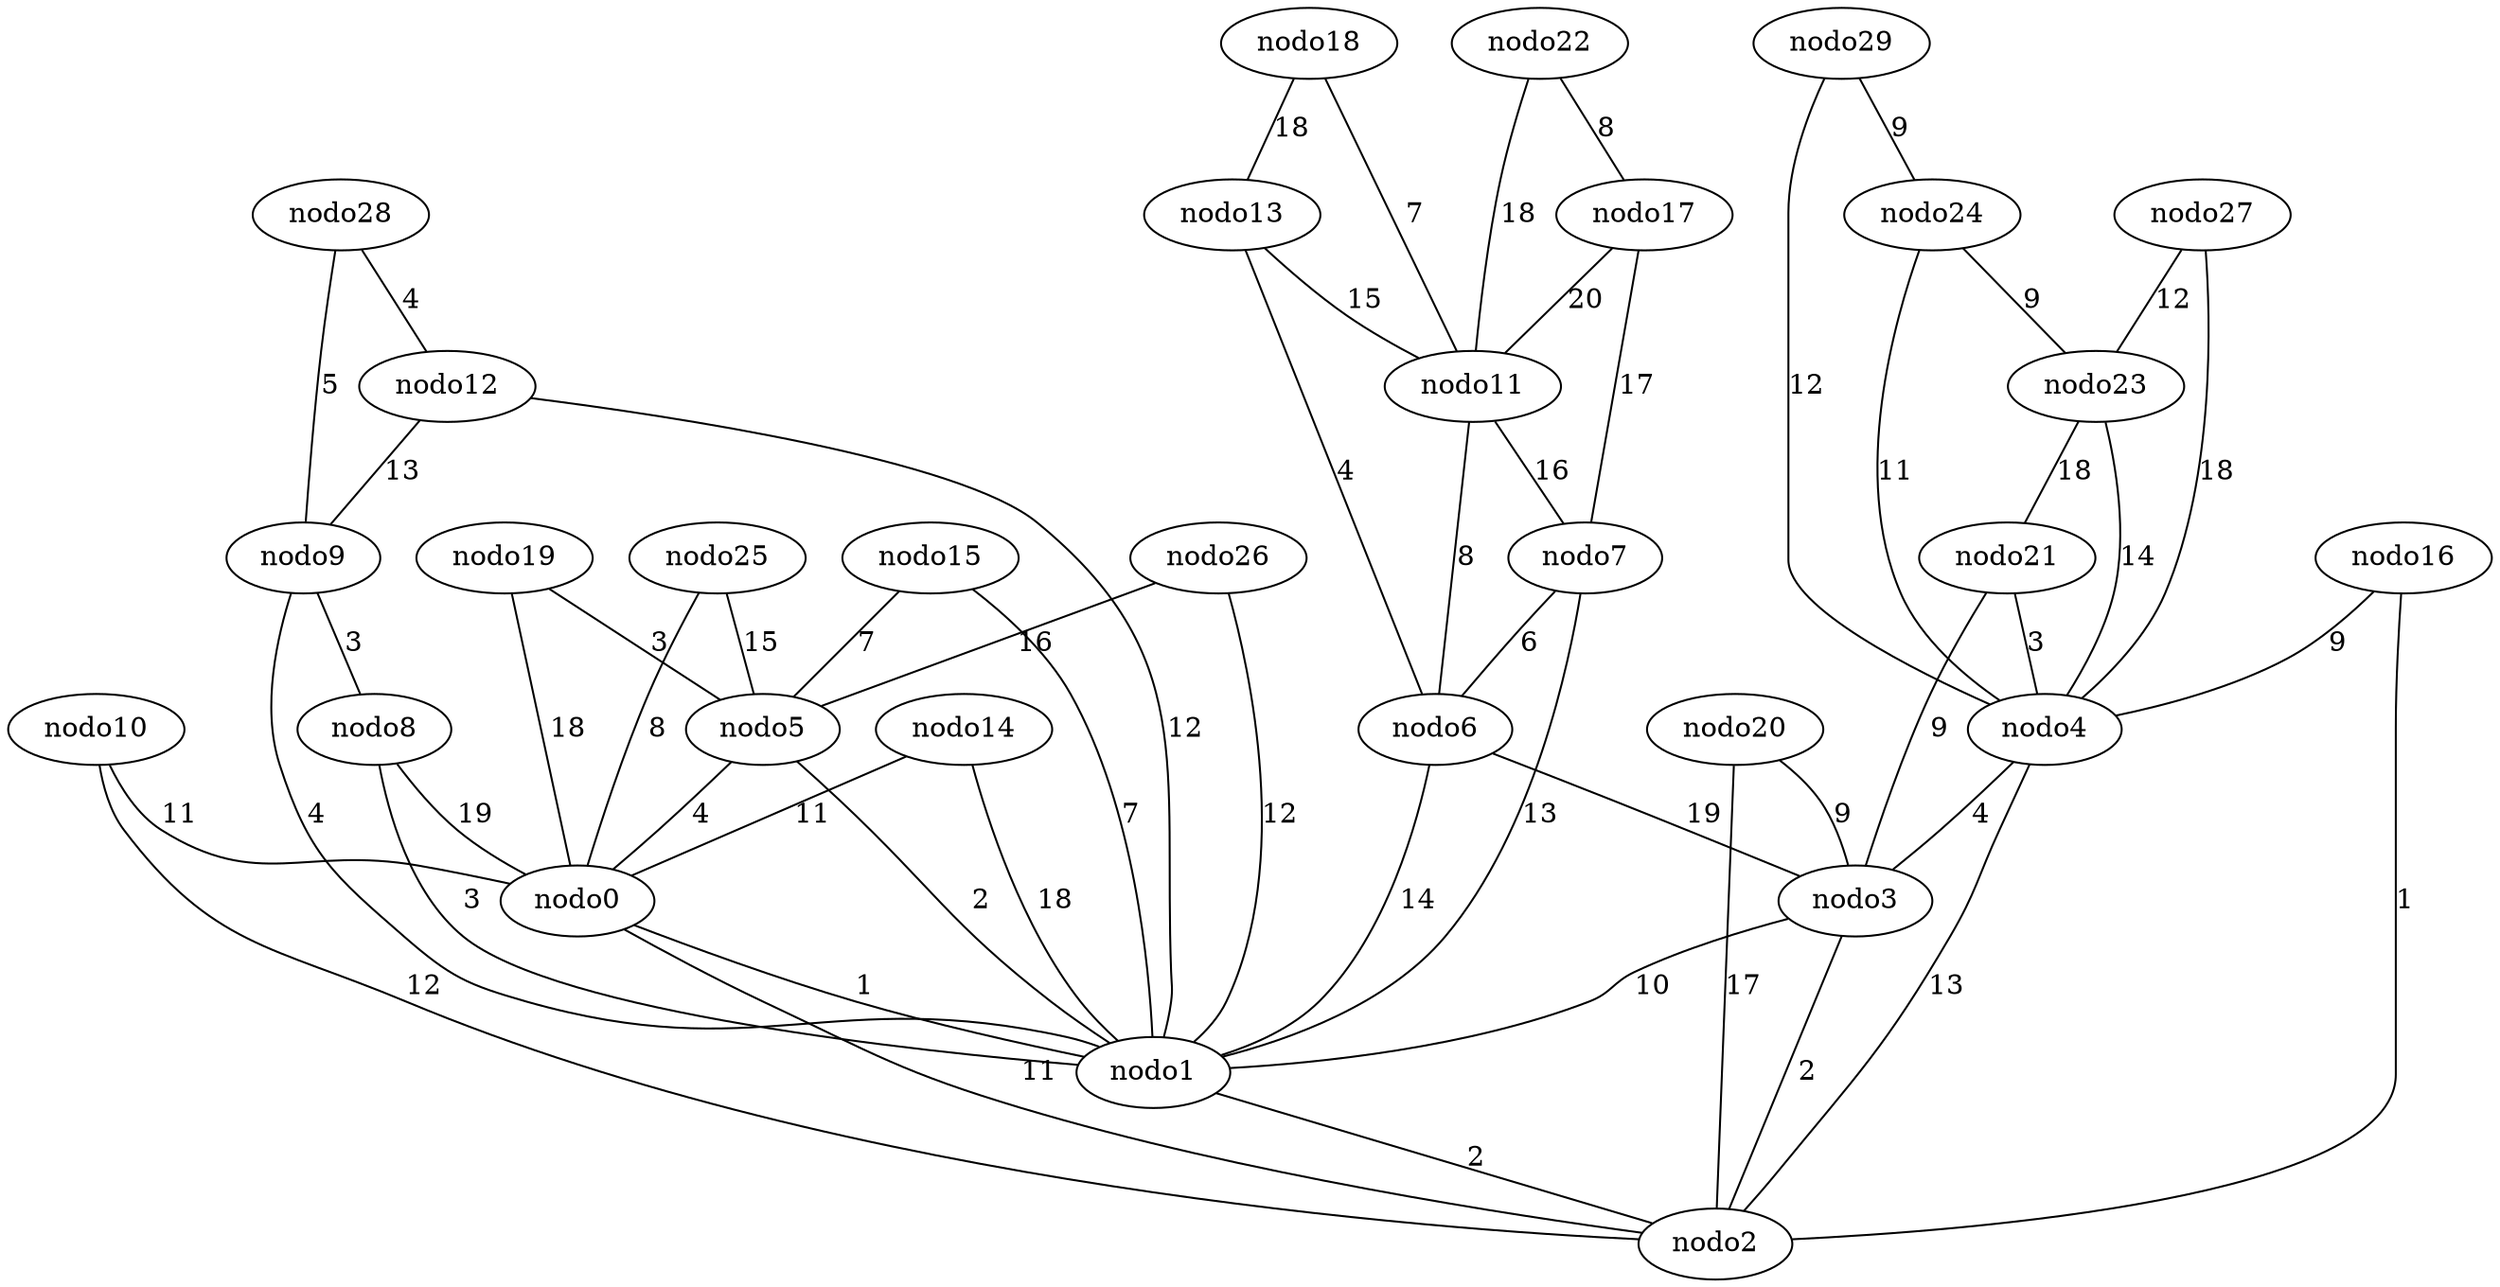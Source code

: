 graph X {
 0 [label="nodo0"];
 1 [label="nodo1"];
 2 [label="nodo2"];
 3 [label="nodo3"];
 4 [label="nodo4"];
 5 [label="nodo5"];
 6 [label="nodo6"];
 7 [label="nodo7"];
 8 [label="nodo8"];
 9 [label="nodo9"];
 10 [label="nodo10"];
 11 [label="nodo11"];
 12 [label="nodo12"];
 13 [label="nodo13"];
 14 [label="nodo14"];
 15 [label="nodo15"];
 16 [label="nodo16"];
 17 [label="nodo17"];
 18 [label="nodo18"];
 19 [label="nodo19"];
 20 [label="nodo20"];
 21 [label="nodo21"];
 22 [label="nodo22"];
 23 [label="nodo23"];
 24 [label="nodo24"];
 25 [label="nodo25"];
 26 [label="nodo26"];
 27 [label="nodo27"];
 28 [label="nodo28"];
 29 [label="nodo29"];
  0 -- 1  [label="1"];
  1 -- 2  [label="2"];
  2 -- 0  [label="11"];
  3 -- 1  [label="10"];
  3 -- 2  [label="2"];
  4 -- 3  [label="4"];
  4 -- 2  [label="13"];
  5 -- 0  [label="4"];
  5 -- 1  [label="2"];
  6 -- 3  [label="19"];
  6 -- 1  [label="14"];
  7 -- 6  [label="6"];
  7 -- 1  [label="13"];
  8 -- 0  [label="19"];
  8 -- 1  [label="3"];
  9 -- 8  [label="3"];
  9 -- 1  [label="4"];
  10 -- 2  [label="12"];
  10 -- 0  [label="11"];
  11 -- 7  [label="16"];
  11 -- 6  [label="8"];
  12 -- 9  [label="13"];
  12 -- 1  [label="12"];
  13 -- 11  [label="15"];
  13 -- 6  [label="4"];
  14 -- 0  [label="11"];
  14 -- 1  [label="18"];
  15 -- 5  [label="7"];
  15 -- 1  [label="7"];
  16 -- 4  [label="9"];
  16 -- 2  [label="1"];
  17 -- 11  [label="20"];
  17 -- 7  [label="17"];
  18 -- 13  [label="18"];
  18 -- 11  [label="7"];
  19 -- 5  [label="3"];
  19 -- 0  [label="18"];
  20 -- 3  [label="9"];
  20 -- 2  [label="17"];
  21 -- 4  [label="3"];
  21 -- 3  [label="9"];
  22 -- 17  [label="8"];
  22 -- 11  [label="18"];
  23 -- 21  [label="18"];
  23 -- 4  [label="14"];
  24 -- 23  [label="9"];
  24 -- 4  [label="11"];
  25 -- 5  [label="15"];
  25 -- 0  [label="8"];
  26 -- 5  [label="16"];
  26 -- 1  [label="12"];
  27 -- 23  [label="12"];
  27 -- 4  [label="18"];
  28 -- 12  [label="4"];
  28 -- 9  [label="5"];
  29 -- 24  [label="9"];
  29 -- 4  [label="12"];
}
